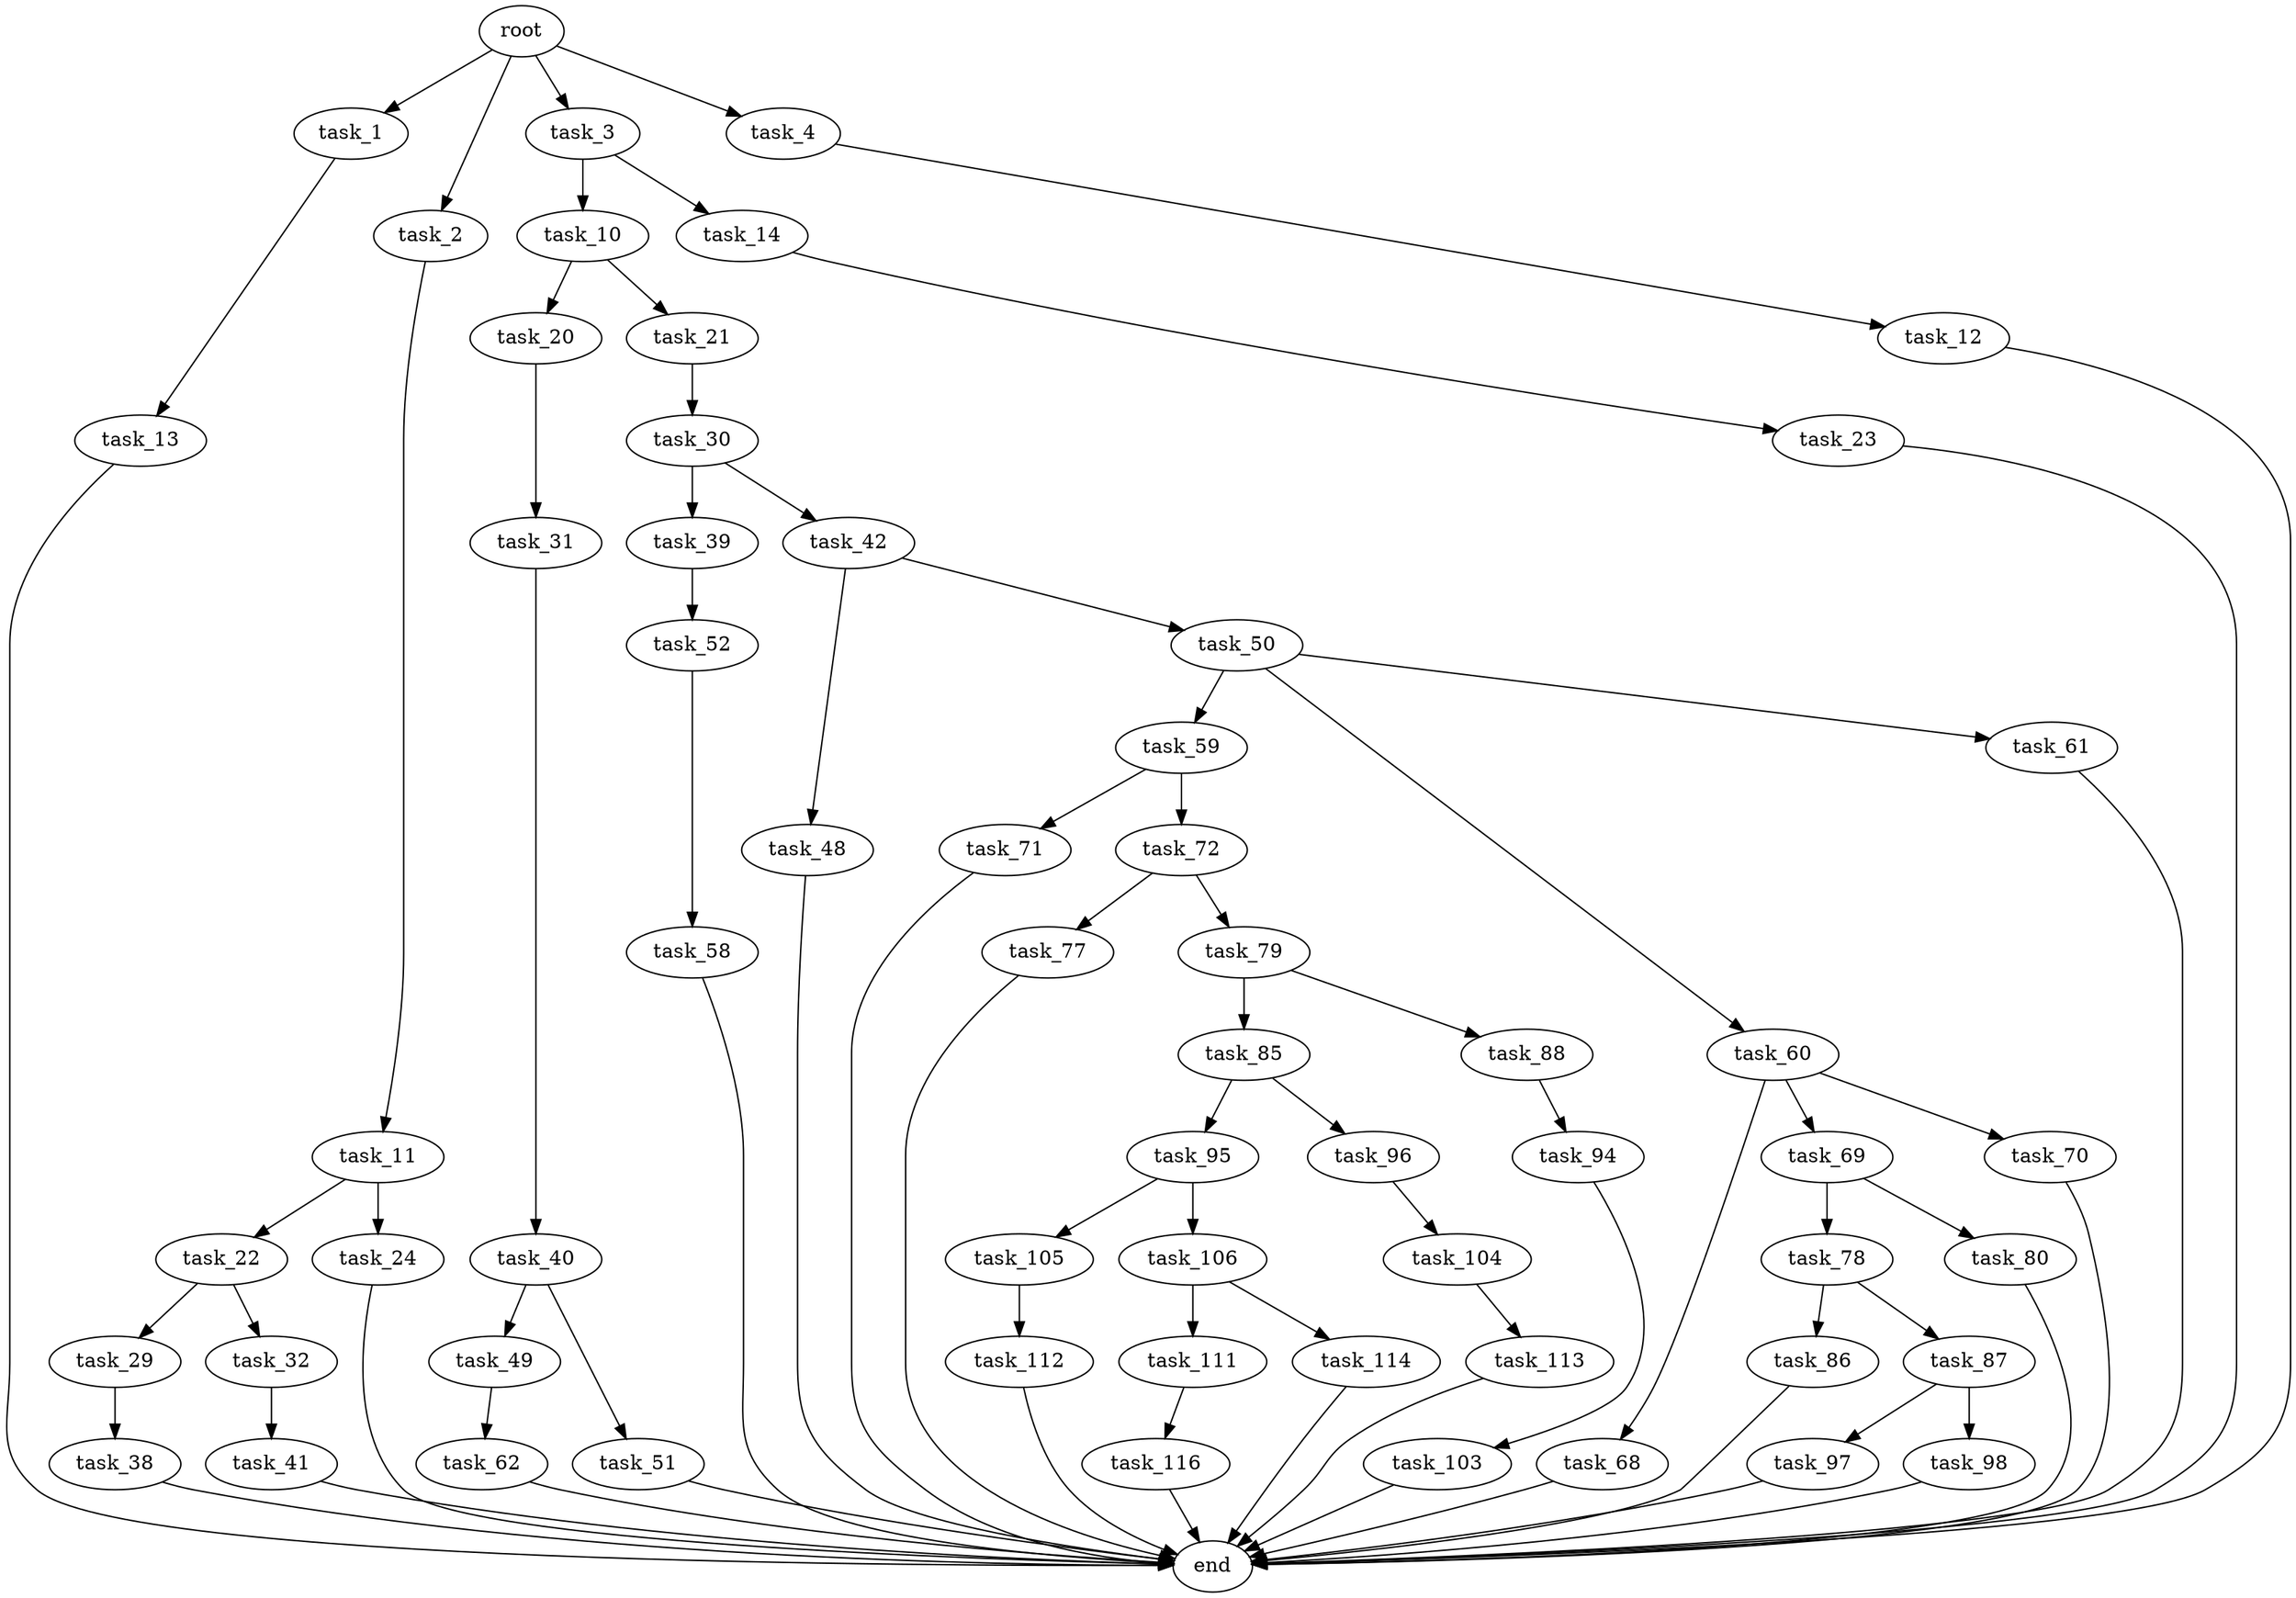 digraph G {
  root [size="0.000000"];
  task_1 [size="1984835144.000000"];
  task_2 [size="11697099275.000000"];
  task_3 [size="549755813888.000000"];
  task_4 [size="28991029248.000000"];
  task_10 [size="134217728000.000000"];
  task_11 [size="5048099504.000000"];
  task_12 [size="587163059165.000000"];
  task_13 [size="4167085463.000000"];
  task_14 [size="1073741824000.000000"];
  task_20 [size="102357399482.000000"];
  task_21 [size="768946269513.000000"];
  task_22 [size="37296516462.000000"];
  task_23 [size="9493408379.000000"];
  task_24 [size="134217728000.000000"];
  task_29 [size="134217728000.000000"];
  task_30 [size="5058074564.000000"];
  task_31 [size="366146047155.000000"];
  task_32 [size="688006951.000000"];
  task_38 [size="6109340378.000000"];
  task_39 [size="320711203511.000000"];
  task_40 [size="39181731378.000000"];
  task_41 [size="1502654725.000000"];
  task_42 [size="474940637547.000000"];
  task_48 [size="231928233984.000000"];
  task_49 [size="1673378579.000000"];
  task_50 [size="1073741824000.000000"];
  task_51 [size="3031833215.000000"];
  task_52 [size="28257165966.000000"];
  task_58 [size="22891746515.000000"];
  task_59 [size="232604809078.000000"];
  task_60 [size="782757789696.000000"];
  task_61 [size="20403074572.000000"];
  task_62 [size="1221585341.000000"];
  task_68 [size="782757789696.000000"];
  task_69 [size="1229180606.000000"];
  task_70 [size="106398755368.000000"];
  task_71 [size="549755813888.000000"];
  task_72 [size="2092564268.000000"];
  task_77 [size="48638148795.000000"];
  task_78 [size="597210662356.000000"];
  task_79 [size="68719476736.000000"];
  task_80 [size="1016342792.000000"];
  task_85 [size="80226013940.000000"];
  task_86 [size="15595775208.000000"];
  task_87 [size="178766399809.000000"];
  task_88 [size="134217728000.000000"];
  task_94 [size="229932513235.000000"];
  task_95 [size="2285982049.000000"];
  task_96 [size="342938437504.000000"];
  task_97 [size="6717900227.000000"];
  task_98 [size="456294532075.000000"];
  task_103 [size="3164434528.000000"];
  task_104 [size="112316614799.000000"];
  task_105 [size="368293445632.000000"];
  task_106 [size="782757789696.000000"];
  task_111 [size="595624870329.000000"];
  task_112 [size="26227660031.000000"];
  task_113 [size="32715369730.000000"];
  task_114 [size="134217728000.000000"];
  task_116 [size="782757789696.000000"];
  end [size="0.000000"];

  root -> task_1 [size="1.000000"];
  root -> task_2 [size="1.000000"];
  root -> task_3 [size="1.000000"];
  root -> task_4 [size="1.000000"];
  task_1 -> task_13 [size="33554432.000000"];
  task_2 -> task_11 [size="301989888.000000"];
  task_3 -> task_10 [size="536870912.000000"];
  task_3 -> task_14 [size="536870912.000000"];
  task_4 -> task_12 [size="75497472.000000"];
  task_10 -> task_20 [size="209715200.000000"];
  task_10 -> task_21 [size="209715200.000000"];
  task_11 -> task_22 [size="134217728.000000"];
  task_11 -> task_24 [size="134217728.000000"];
  task_12 -> end [size="1.000000"];
  task_13 -> end [size="1.000000"];
  task_14 -> task_23 [size="838860800.000000"];
  task_20 -> task_31 [size="301989888.000000"];
  task_21 -> task_30 [size="838860800.000000"];
  task_22 -> task_29 [size="134217728.000000"];
  task_22 -> task_32 [size="134217728.000000"];
  task_23 -> end [size="1.000000"];
  task_24 -> end [size="1.000000"];
  task_29 -> task_38 [size="209715200.000000"];
  task_30 -> task_39 [size="134217728.000000"];
  task_30 -> task_42 [size="134217728.000000"];
  task_31 -> task_40 [size="301989888.000000"];
  task_32 -> task_41 [size="75497472.000000"];
  task_38 -> end [size="1.000000"];
  task_39 -> task_52 [size="209715200.000000"];
  task_40 -> task_49 [size="679477248.000000"];
  task_40 -> task_51 [size="679477248.000000"];
  task_41 -> end [size="1.000000"];
  task_42 -> task_48 [size="838860800.000000"];
  task_42 -> task_50 [size="838860800.000000"];
  task_48 -> end [size="1.000000"];
  task_49 -> task_62 [size="75497472.000000"];
  task_50 -> task_59 [size="838860800.000000"];
  task_50 -> task_60 [size="838860800.000000"];
  task_50 -> task_61 [size="838860800.000000"];
  task_51 -> end [size="1.000000"];
  task_52 -> task_58 [size="838860800.000000"];
  task_58 -> end [size="1.000000"];
  task_59 -> task_71 [size="301989888.000000"];
  task_59 -> task_72 [size="301989888.000000"];
  task_60 -> task_68 [size="679477248.000000"];
  task_60 -> task_69 [size="679477248.000000"];
  task_60 -> task_70 [size="679477248.000000"];
  task_61 -> end [size="1.000000"];
  task_62 -> end [size="1.000000"];
  task_68 -> end [size="1.000000"];
  task_69 -> task_78 [size="33554432.000000"];
  task_69 -> task_80 [size="33554432.000000"];
  task_70 -> end [size="1.000000"];
  task_71 -> end [size="1.000000"];
  task_72 -> task_77 [size="33554432.000000"];
  task_72 -> task_79 [size="33554432.000000"];
  task_77 -> end [size="1.000000"];
  task_78 -> task_86 [size="411041792.000000"];
  task_78 -> task_87 [size="411041792.000000"];
  task_79 -> task_85 [size="134217728.000000"];
  task_79 -> task_88 [size="134217728.000000"];
  task_80 -> end [size="1.000000"];
  task_85 -> task_95 [size="209715200.000000"];
  task_85 -> task_96 [size="209715200.000000"];
  task_86 -> end [size="1.000000"];
  task_87 -> task_97 [size="134217728.000000"];
  task_87 -> task_98 [size="134217728.000000"];
  task_88 -> task_94 [size="209715200.000000"];
  task_94 -> task_103 [size="679477248.000000"];
  task_95 -> task_105 [size="134217728.000000"];
  task_95 -> task_106 [size="134217728.000000"];
  task_96 -> task_104 [size="301989888.000000"];
  task_97 -> end [size="1.000000"];
  task_98 -> end [size="1.000000"];
  task_103 -> end [size="1.000000"];
  task_104 -> task_113 [size="134217728.000000"];
  task_105 -> task_112 [size="411041792.000000"];
  task_106 -> task_111 [size="679477248.000000"];
  task_106 -> task_114 [size="679477248.000000"];
  task_111 -> task_116 [size="679477248.000000"];
  task_112 -> end [size="1.000000"];
  task_113 -> end [size="1.000000"];
  task_114 -> end [size="1.000000"];
  task_116 -> end [size="1.000000"];
}
